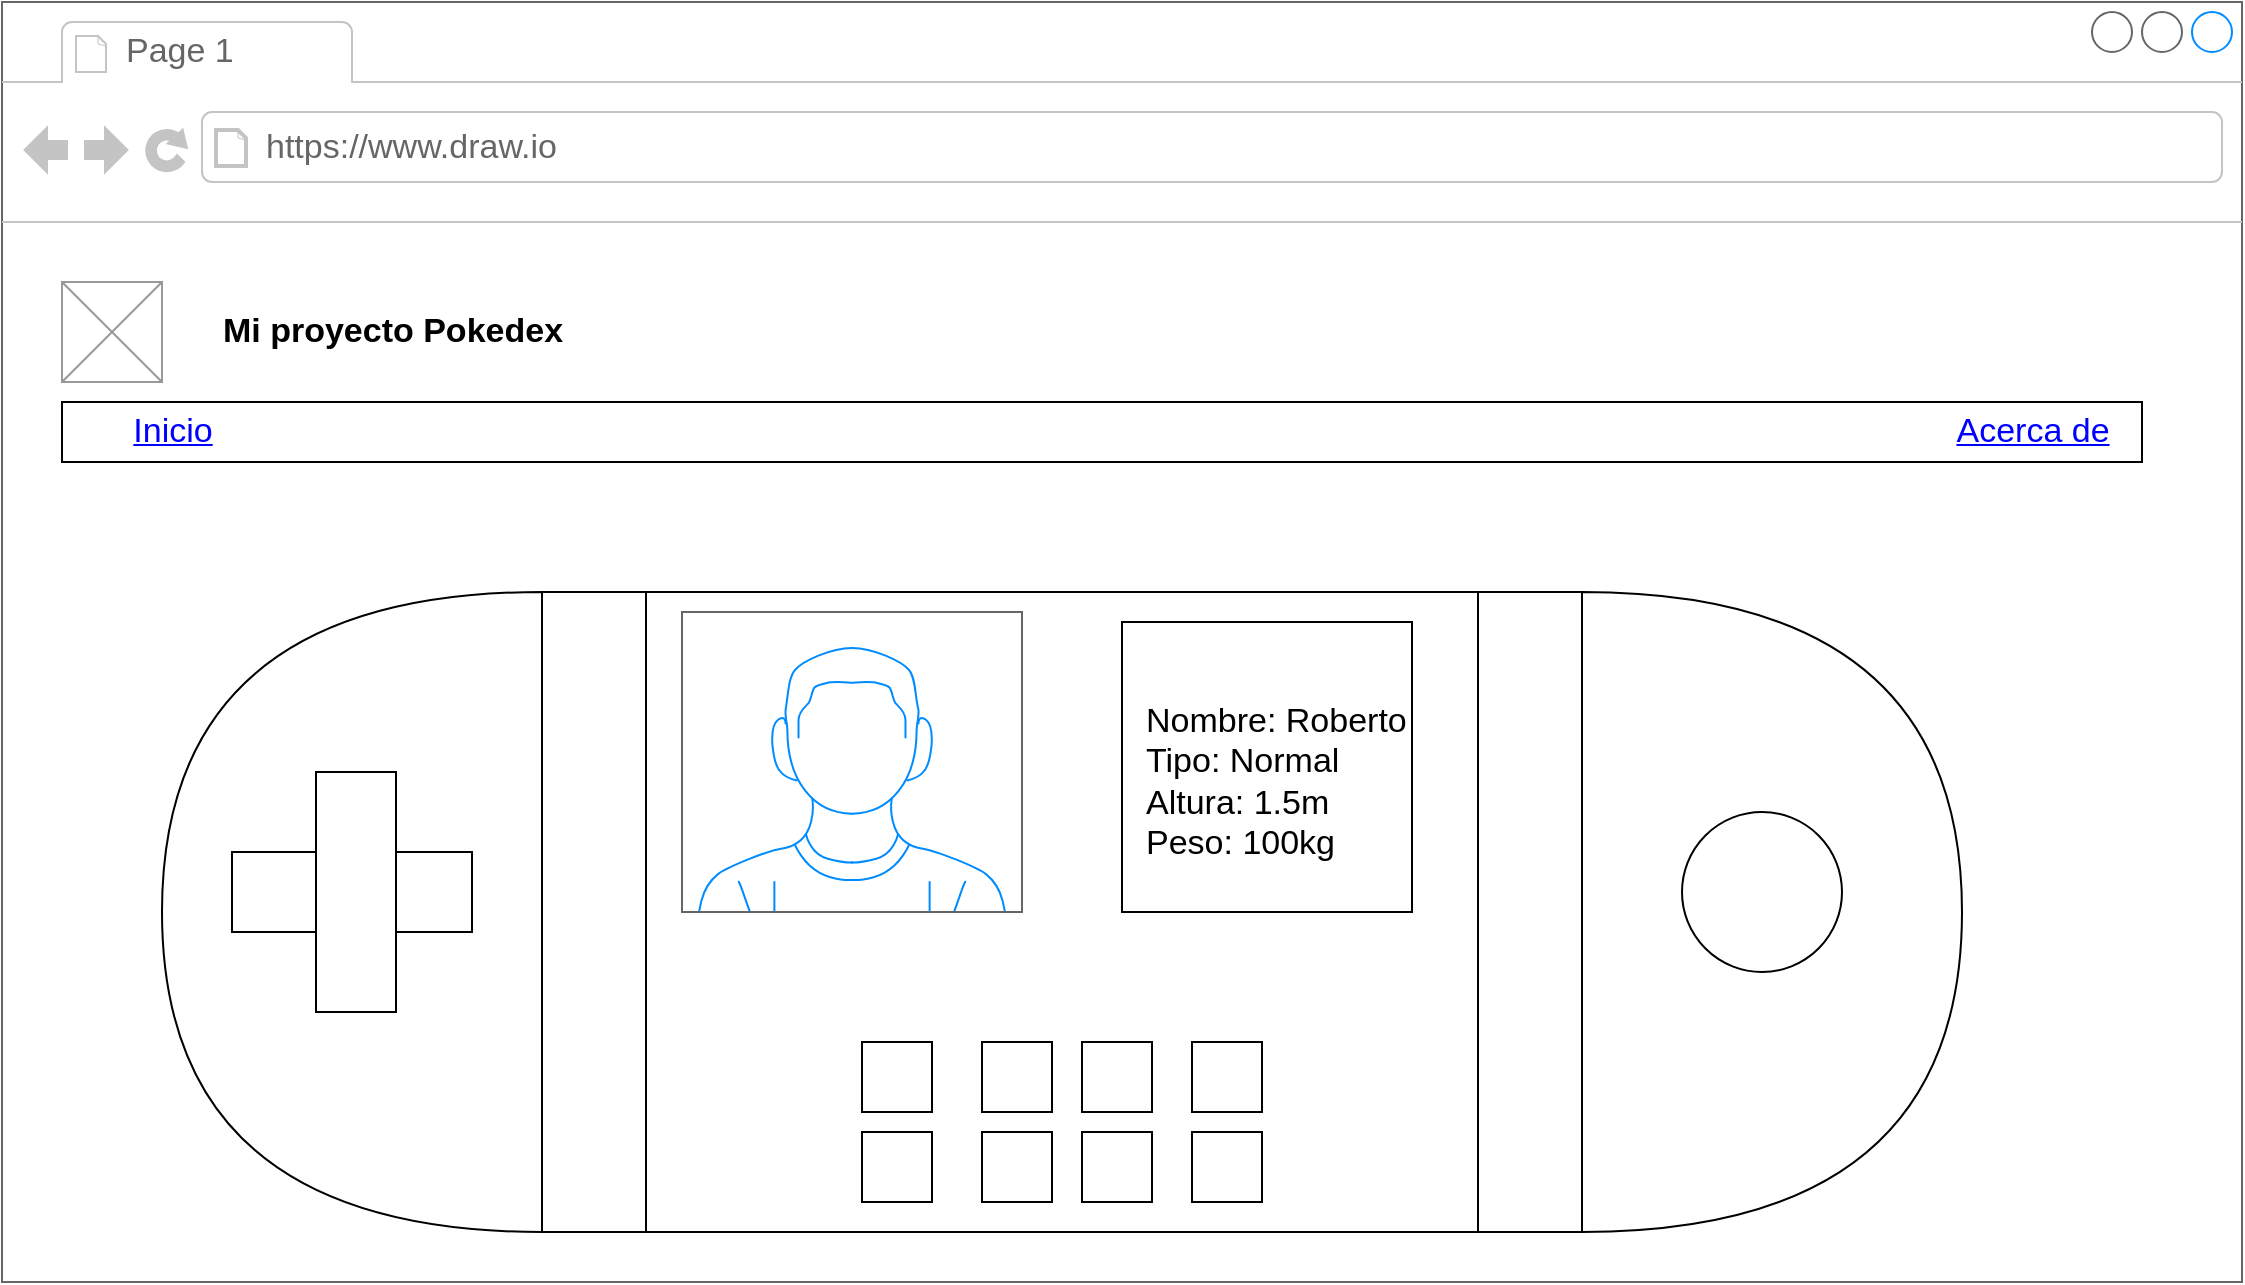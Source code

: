 <mxfile version="16.6.4" type="github">
  <diagram id="piDafpqhtRUU5qUU-vj8" name="Page-1">
    <mxGraphModel dx="2249" dy="697" grid="1" gridSize="10" guides="1" tooltips="1" connect="1" arrows="1" fold="1" page="1" pageScale="1" pageWidth="827" pageHeight="1169" math="0" shadow="0">
      <root>
        <mxCell id="0" />
        <mxCell id="1" parent="0" />
        <mxCell id="XkjofWF6A_kej25RU34y-1" value="" style="strokeWidth=1;shadow=0;dashed=0;align=center;html=1;shape=mxgraph.mockup.containers.browserWindow;rSize=0;strokeColor=#666666;strokeColor2=#008cff;strokeColor3=#c4c4c4;mainText=,;recursiveResize=0;" parent="1" vertex="1">
          <mxGeometry x="-350" y="80" width="1120" height="640" as="geometry" />
        </mxCell>
        <mxCell id="XkjofWF6A_kej25RU34y-2" value="Page 1" style="strokeWidth=1;shadow=0;dashed=0;align=center;html=1;shape=mxgraph.mockup.containers.anchor;fontSize=17;fontColor=#666666;align=left;" parent="XkjofWF6A_kej25RU34y-1" vertex="1">
          <mxGeometry x="60" y="12" width="110" height="26" as="geometry" />
        </mxCell>
        <mxCell id="XkjofWF6A_kej25RU34y-3" value="https://www.draw.io" style="strokeWidth=1;shadow=0;dashed=0;align=center;html=1;shape=mxgraph.mockup.containers.anchor;rSize=0;fontSize=17;fontColor=#666666;align=left;" parent="XkjofWF6A_kej25RU34y-1" vertex="1">
          <mxGeometry x="130" y="60" width="250" height="26" as="geometry" />
        </mxCell>
        <mxCell id="XkjofWF6A_kej25RU34y-4" value="" style="verticalLabelPosition=bottom;shadow=0;dashed=0;align=center;html=1;verticalAlign=top;strokeWidth=1;shape=mxgraph.mockup.graphics.simpleIcon;strokeColor=#999999;" parent="XkjofWF6A_kej25RU34y-1" vertex="1">
          <mxGeometry x="30" y="140" width="50" height="50" as="geometry" />
        </mxCell>
        <mxCell id="XkjofWF6A_kej25RU34y-10" value="Mi proyecto Pokedex" style="text;html=1;resizable=0;autosize=1;align=center;verticalAlign=middle;points=[];fillColor=none;strokeColor=none;rounded=0;fontStyle=1;fontSize=17;" parent="XkjofWF6A_kej25RU34y-1" vertex="1">
          <mxGeometry x="100" y="150" width="190" height="30" as="geometry" />
        </mxCell>
        <mxCell id="XkjofWF6A_kej25RU34y-16" value="" style="shape=or;whiteSpace=wrap;html=1;fontSize=17;rotation=-180;" parent="XkjofWF6A_kej25RU34y-1" vertex="1">
          <mxGeometry x="80" y="295" width="190" height="320" as="geometry" />
        </mxCell>
        <mxCell id="XkjofWF6A_kej25RU34y-17" value="" style="shape=process;whiteSpace=wrap;html=1;backgroundOutline=1;fontSize=17;" parent="XkjofWF6A_kej25RU34y-1" vertex="1">
          <mxGeometry x="270" y="295" width="520" height="320" as="geometry" />
        </mxCell>
        <mxCell id="XkjofWF6A_kej25RU34y-18" value="" style="shape=or;whiteSpace=wrap;html=1;fontSize=17;rotation=0;" parent="XkjofWF6A_kej25RU34y-1" vertex="1">
          <mxGeometry x="790" y="295" width="190" height="320" as="geometry" />
        </mxCell>
        <mxCell id="XkjofWF6A_kej25RU34y-19" value="" style="whiteSpace=wrap;html=1;aspect=fixed;fontSize=17;" parent="XkjofWF6A_kej25RU34y-1" vertex="1">
          <mxGeometry x="560" y="310" width="145" height="145" as="geometry" />
        </mxCell>
        <mxCell id="XkjofWF6A_kej25RU34y-20" value="" style="verticalLabelPosition=bottom;shadow=0;dashed=0;align=center;html=1;verticalAlign=top;strokeWidth=1;shape=mxgraph.mockup.containers.userMale;strokeColor=#666666;strokeColor2=#008cff;fontSize=17;" parent="XkjofWF6A_kej25RU34y-1" vertex="1">
          <mxGeometry x="340" y="305" width="170" height="150" as="geometry" />
        </mxCell>
        <mxCell id="XkjofWF6A_kej25RU34y-21" value="" style="ellipse;whiteSpace=wrap;html=1;aspect=fixed;fontSize=17;" parent="XkjofWF6A_kej25RU34y-1" vertex="1">
          <mxGeometry x="840" y="405" width="80" height="80" as="geometry" />
        </mxCell>
        <mxCell id="XkjofWF6A_kej25RU34y-22" value="" style="rounded=0;whiteSpace=wrap;html=1;fontSize=17;" parent="XkjofWF6A_kej25RU34y-1" vertex="1">
          <mxGeometry x="115" y="425" width="120" height="40" as="geometry" />
        </mxCell>
        <mxCell id="XkjofWF6A_kej25RU34y-23" value="" style="rounded=0;whiteSpace=wrap;html=1;fontSize=17;rotation=90;" parent="XkjofWF6A_kej25RU34y-1" vertex="1">
          <mxGeometry x="117" y="425" width="120" height="40" as="geometry" />
        </mxCell>
        <mxCell id="XkjofWF6A_kej25RU34y-26" value="" style="whiteSpace=wrap;html=1;aspect=fixed;fontSize=17;" parent="XkjofWF6A_kej25RU34y-1" vertex="1">
          <mxGeometry x="490" y="520" width="35" height="35" as="geometry" />
        </mxCell>
        <mxCell id="XkjofWF6A_kej25RU34y-43" value="" style="whiteSpace=wrap;html=1;aspect=fixed;fontSize=17;" parent="XkjofWF6A_kej25RU34y-1" vertex="1">
          <mxGeometry x="430" y="520" width="35" height="35" as="geometry" />
        </mxCell>
        <mxCell id="XkjofWF6A_kej25RU34y-44" value="" style="whiteSpace=wrap;html=1;aspect=fixed;fontSize=17;" parent="XkjofWF6A_kej25RU34y-1" vertex="1">
          <mxGeometry x="540" y="520" width="35" height="35" as="geometry" />
        </mxCell>
        <mxCell id="XkjofWF6A_kej25RU34y-45" value="" style="whiteSpace=wrap;html=1;aspect=fixed;fontSize=17;" parent="XkjofWF6A_kej25RU34y-1" vertex="1">
          <mxGeometry x="595" y="520" width="35" height="35" as="geometry" />
        </mxCell>
        <mxCell id="XkjofWF6A_kej25RU34y-47" value="" style="whiteSpace=wrap;html=1;aspect=fixed;fontSize=17;" parent="XkjofWF6A_kej25RU34y-1" vertex="1">
          <mxGeometry x="490" y="565" width="35" height="35" as="geometry" />
        </mxCell>
        <mxCell id="XkjofWF6A_kej25RU34y-48" value="" style="whiteSpace=wrap;html=1;aspect=fixed;fontSize=17;" parent="XkjofWF6A_kej25RU34y-1" vertex="1">
          <mxGeometry x="430" y="565" width="35" height="35" as="geometry" />
        </mxCell>
        <mxCell id="XkjofWF6A_kej25RU34y-49" value="" style="whiteSpace=wrap;html=1;aspect=fixed;fontSize=17;" parent="XkjofWF6A_kej25RU34y-1" vertex="1">
          <mxGeometry x="540" y="565" width="35" height="35" as="geometry" />
        </mxCell>
        <mxCell id="XkjofWF6A_kej25RU34y-50" value="" style="whiteSpace=wrap;html=1;aspect=fixed;fontSize=17;" parent="XkjofWF6A_kej25RU34y-1" vertex="1">
          <mxGeometry x="595" y="565" width="35" height="35" as="geometry" />
        </mxCell>
        <mxCell id="XkjofWF6A_kej25RU34y-51" value="Nombre: Roberto&lt;br&gt;Tipo: Normal&lt;br&gt;Altura: 1.5m&lt;br&gt;Peso: 100kg" style="text;html=1;strokeColor=none;fillColor=none;align=left;verticalAlign=middle;whiteSpace=wrap;rounded=0;fontSize=17;" parent="XkjofWF6A_kej25RU34y-1" vertex="1">
          <mxGeometry x="570" y="330" width="180" height="120" as="geometry" />
        </mxCell>
        <mxCell id="BCQZ4Ty0_DF_RqcI8wfk-4" value="" style="rounded=0;whiteSpace=wrap;html=1;" vertex="1" parent="XkjofWF6A_kej25RU34y-1">
          <mxGeometry x="30" y="200" width="1040" height="30" as="geometry" />
        </mxCell>
        <mxCell id="BCQZ4Ty0_DF_RqcI8wfk-5" value="Inicio" style="shape=rectangle;strokeColor=none;fillColor=none;linkText=;fontSize=17;fontColor=#0000ff;fontStyle=4;html=1;align=center;" vertex="1" parent="XkjofWF6A_kej25RU34y-1">
          <mxGeometry x="10" y="200" width="150" height="30" as="geometry" />
        </mxCell>
        <mxCell id="BCQZ4Ty0_DF_RqcI8wfk-6" value="Acerca de" style="shape=rectangle;strokeColor=none;fillColor=none;linkText=;fontSize=17;fontColor=#0000ff;fontStyle=4;html=1;align=center;" vertex="1" parent="XkjofWF6A_kej25RU34y-1">
          <mxGeometry x="940" y="200" width="150" height="30" as="geometry" />
        </mxCell>
      </root>
    </mxGraphModel>
  </diagram>
</mxfile>
